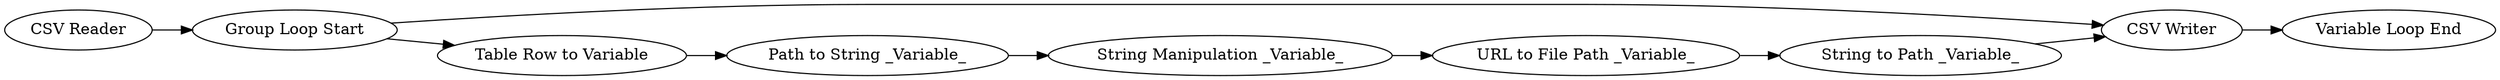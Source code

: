 digraph {
	1 [label="CSV Reader"]
	3 [label="Group Loop Start"]
	5 [label="CSV Writer"]
	6 [label="Variable Loop End"]
	8 [label="Table Row to Variable"]
	9 [label="String Manipulation _Variable_"]
	11 [label="Path to String _Variable_"]
	12 [label="URL to File Path _Variable_"]
	13 [label="String to Path _Variable_"]
	1 -> 3
	3 -> 5
	3 -> 8
	5 -> 6
	8 -> 11
	9 -> 12
	11 -> 9
	12 -> 13
	13 -> 5
	rankdir=LR
}
